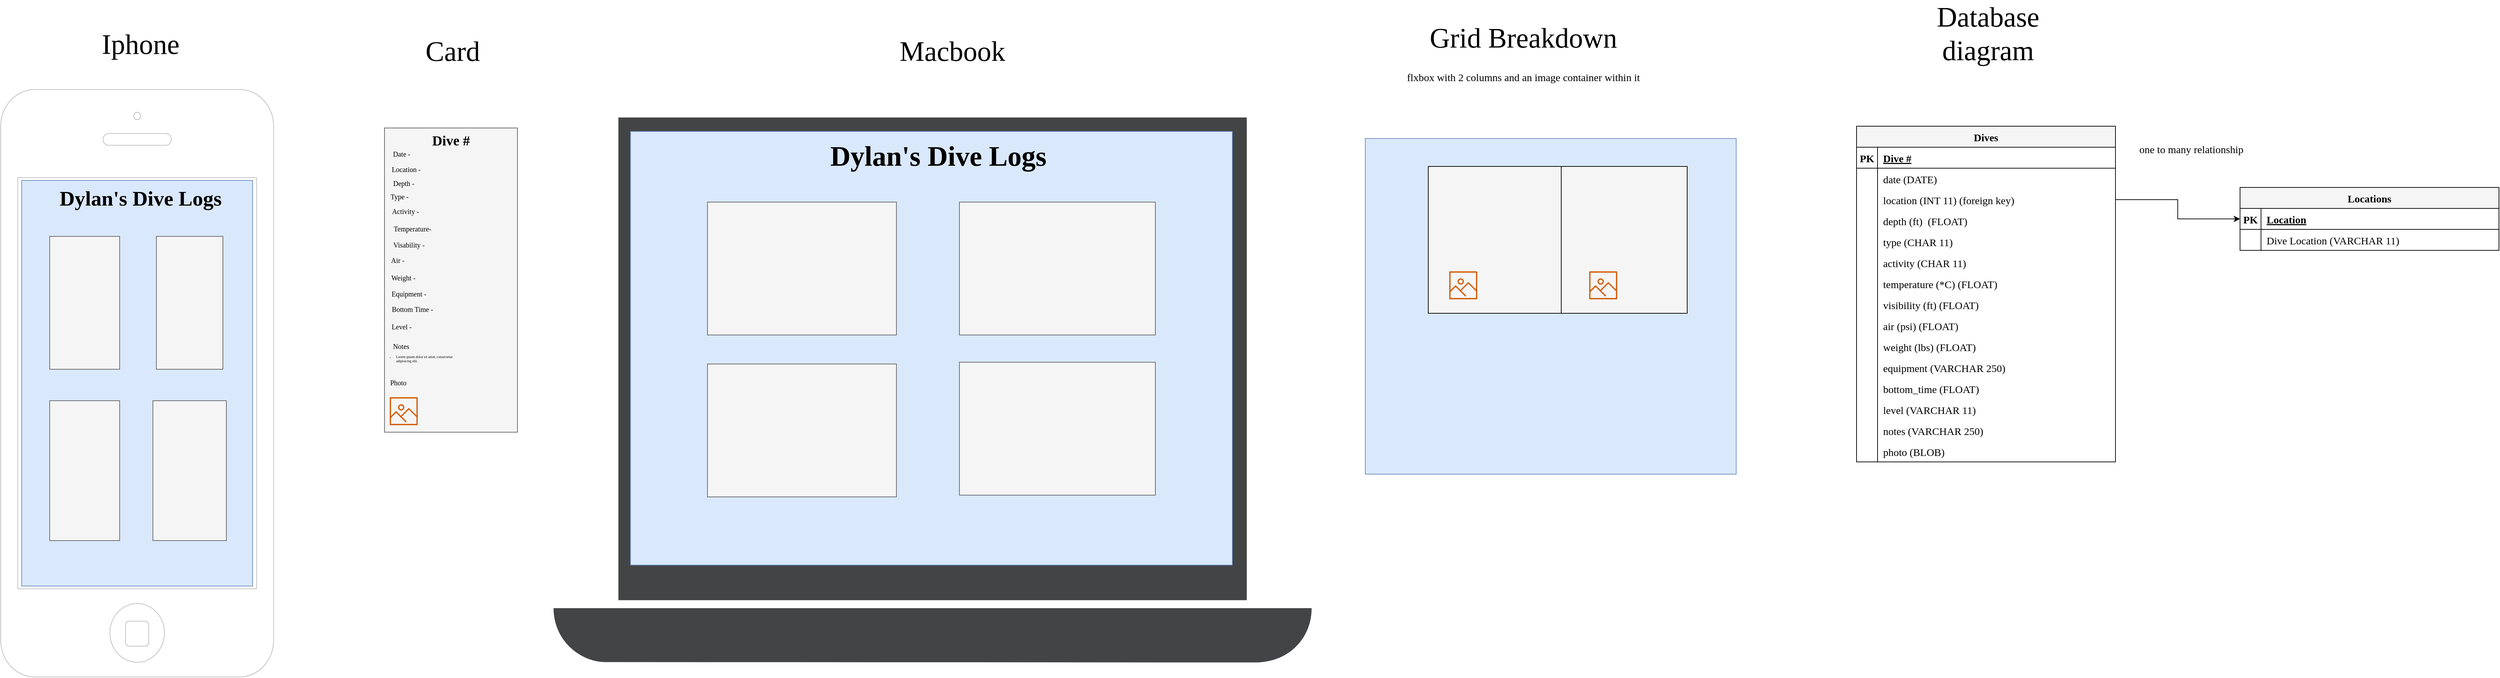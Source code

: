 <mxfile version="20.3.0"><diagram id="_WUznbIjlU8njsH6el0P" name="Page-1"><mxGraphModel dx="3530" dy="2284" grid="1" gridSize="10" guides="1" tooltips="1" connect="1" arrows="1" fold="1" page="1" pageScale="1" pageWidth="827" pageHeight="1169" math="0" shadow="0"><root><mxCell id="0"/><mxCell id="1" parent="0"/><mxCell id="3OTw52f-VQeUyoQrAKDo-1" value="" style="html=1;verticalLabelPosition=bottom;labelBackgroundColor=#ffffff;verticalAlign=top;shadow=0;dashed=0;strokeWidth=1;shape=mxgraph.ios7.misc.iphone;strokeColor=#c0c0c0;" vertex="1" parent="1"><mxGeometry x="40" y="180" width="390" height="840" as="geometry"/></mxCell><mxCell id="3OTw52f-VQeUyoQrAKDo-2" value="" style="rounded=0;whiteSpace=wrap;html=1;fillColor=#dae8fc;strokeColor=#6c8ebf;" vertex="1" parent="1"><mxGeometry x="70" y="310" width="330" height="580" as="geometry"/></mxCell><mxCell id="3OTw52f-VQeUyoQrAKDo-3" value="&lt;b&gt;&lt;font style=&quot;font-size: 30px;&quot; face=&quot;Comic Sans MS&quot;&gt;Dylan's Dive Logs&lt;/font&gt;&lt;/b&gt;" style="text;html=1;strokeColor=none;fillColor=none;align=center;verticalAlign=middle;whiteSpace=wrap;rounded=0;" vertex="1" parent="1"><mxGeometry x="90" y="320" width="300" height="30" as="geometry"/></mxCell><mxCell id="3OTw52f-VQeUyoQrAKDo-4" value="" style="rounded=0;whiteSpace=wrap;html=1;fontSize=50;fillColor=#f5f5f5;fontColor=#333333;strokeColor=#666666;" vertex="1" parent="1"><mxGeometry x="110" y="390" width="100" height="190" as="geometry"/></mxCell><mxCell id="3OTw52f-VQeUyoQrAKDo-5" value="" style="rounded=0;whiteSpace=wrap;html=1;fontSize=50;fillColor=#F5F5F5;fontColor=#333333;strokeColor=#666666;" vertex="1" parent="1"><mxGeometry x="262.5" y="390" width="95" height="190" as="geometry"/></mxCell><mxCell id="3OTw52f-VQeUyoQrAKDo-6" value="" style="rounded=0;whiteSpace=wrap;html=1;fontSize=50;fillColor=#f5f5f5;fontColor=#333333;strokeColor=#666666;" vertex="1" parent="1"><mxGeometry x="257.5" y="625" width="105" height="200" as="geometry"/></mxCell><mxCell id="3OTw52f-VQeUyoQrAKDo-7" value="" style="rounded=0;whiteSpace=wrap;html=1;fontSize=50;fillColor=#f5f5f5;fontColor=#333333;strokeColor=#666666;" vertex="1" parent="1"><mxGeometry x="110" y="625" width="100" height="200" as="geometry"/></mxCell><mxCell id="3OTw52f-VQeUyoQrAKDo-8" value="" style="rounded=0;whiteSpace=wrap;html=1;fontSize=50;fillColor=#f5f5f5;fontColor=#333333;strokeColor=#666666;" vertex="1" parent="1"><mxGeometry x="588.44" y="235" width="190" height="435" as="geometry"/></mxCell><mxCell id="3OTw52f-VQeUyoQrAKDo-9" value="&lt;font style=&quot;font-size: 20px;&quot; face=&quot;Comic Sans MS&quot;&gt;Dive #&lt;/font&gt;" style="text;strokeColor=none;fillColor=none;html=1;fontSize=24;fontStyle=1;verticalAlign=middle;align=center;" vertex="1" parent="1"><mxGeometry x="598.44" y="204" width="170" height="96" as="geometry"/></mxCell><mxCell id="3OTw52f-VQeUyoQrAKDo-25" value="&lt;font style=&quot;font-size: 10px;&quot; face=&quot;Comic Sans MS&quot;&gt;Date -&lt;/font&gt;" style="text;html=1;strokeColor=none;fillColor=none;align=center;verticalAlign=middle;whiteSpace=wrap;rounded=0;fontSize=50;" vertex="1" parent="1"><mxGeometry x="588.44" y="250" width="50" height="15" as="geometry"/></mxCell><mxCell id="3OTw52f-VQeUyoQrAKDo-26" value="&lt;font style=&quot;font-size: 10px;&quot; face=&quot;Comic Sans MS&quot;&gt;Location -&lt;/font&gt;" style="text;html=1;strokeColor=none;fillColor=none;align=center;verticalAlign=middle;whiteSpace=wrap;rounded=0;fontSize=50;" vertex="1" parent="1"><mxGeometry x="590.94" y="270" width="56.5" height="20" as="geometry"/></mxCell><mxCell id="3OTw52f-VQeUyoQrAKDo-27" value="&lt;font style=&quot;font-size: 10px;&quot; face=&quot;Comic Sans MS&quot;&gt;Depth -&lt;/font&gt;" style="text;html=1;strokeColor=none;fillColor=none;align=center;verticalAlign=middle;whiteSpace=wrap;rounded=0;fontSize=50;" vertex="1" parent="1"><mxGeometry x="595.94" y="300" width="40" as="geometry"/></mxCell><mxCell id="3OTw52f-VQeUyoQrAKDo-28" value="&lt;font style=&quot;font-size: 10px;&quot; face=&quot;Comic Sans MS&quot;&gt;Type -&lt;/font&gt;" style="text;html=1;strokeColor=none;fillColor=none;align=center;verticalAlign=middle;whiteSpace=wrap;rounded=0;fontSize=50;" vertex="1" parent="1"><mxGeometry x="590.94" y="311" width="37.5" height="15" as="geometry"/></mxCell><mxCell id="3OTw52f-VQeUyoQrAKDo-29" value="&lt;font style=&quot;font-size: 10px;&quot; face=&quot;Comic Sans MS&quot;&gt;Activity -&lt;/font&gt;" style="text;html=1;strokeColor=none;fillColor=none;align=center;verticalAlign=middle;whiteSpace=wrap;rounded=0;fontSize=50;" vertex="1" parent="1"><mxGeometry x="590.94" y="320" width="55" height="40" as="geometry"/></mxCell><mxCell id="3OTw52f-VQeUyoQrAKDo-31" value="&lt;font style=&quot;font-size: 10px;&quot; face=&quot;Comic Sans MS&quot;&gt;Visability&amp;nbsp;-&lt;/font&gt;" style="text;html=1;strokeColor=none;fillColor=none;align=center;verticalAlign=middle;whiteSpace=wrap;rounded=0;fontSize=50;" vertex="1" parent="1"><mxGeometry x="595.94" y="382.5" width="55" height="10" as="geometry"/></mxCell><mxCell id="3OTw52f-VQeUyoQrAKDo-32" value="&lt;font style=&quot;font-size: 10px;&quot; face=&quot;Comic Sans MS&quot;&gt;Air -&lt;/font&gt;" style="text;html=1;strokeColor=none;fillColor=none;align=center;verticalAlign=middle;whiteSpace=wrap;rounded=0;fontSize=50;" vertex="1" parent="1"><mxGeometry x="590.94" y="390" width="32.5" height="40" as="geometry"/></mxCell><mxCell id="3OTw52f-VQeUyoQrAKDo-33" value="&lt;font style=&quot;font-size: 10px;&quot; face=&quot;Comic Sans MS&quot;&gt;Weight -&lt;/font&gt;" style="text;html=1;strokeColor=none;fillColor=none;align=center;verticalAlign=middle;whiteSpace=wrap;rounded=0;fontSize=50;" vertex="1" parent="1"><mxGeometry x="593.44" y="410" width="45" height="50" as="geometry"/></mxCell><mxCell id="3OTw52f-VQeUyoQrAKDo-34" value="&lt;font style=&quot;font-size: 10px;&quot; face=&quot;Comic Sans MS&quot;&gt;Equipment -&lt;/font&gt;" style="text;html=1;strokeColor=none;fillColor=none;align=center;verticalAlign=middle;whiteSpace=wrap;rounded=0;fontSize=50;" vertex="1" parent="1"><mxGeometry x="590.94" y="440" width="65" height="35" as="geometry"/></mxCell><mxCell id="3OTw52f-VQeUyoQrAKDo-35" value="&lt;font style=&quot;font-size: 10px;&quot; face=&quot;Comic Sans MS&quot;&gt;Bottom Time -&lt;/font&gt;" style="text;html=1;strokeColor=none;fillColor=none;align=center;verticalAlign=middle;whiteSpace=wrap;rounded=0;fontSize=50;" vertex="1" parent="1"><mxGeometry x="587.19" y="460" width="82.5" height="40" as="geometry"/></mxCell><mxCell id="3OTw52f-VQeUyoQrAKDo-36" value="&lt;font style=&quot;font-size: 10px;&quot; face=&quot;Comic Sans MS&quot;&gt;Level -&lt;/font&gt;" style="text;html=1;strokeColor=none;fillColor=none;align=center;verticalAlign=middle;whiteSpace=wrap;rounded=0;fontSize=50;" vertex="1" parent="1"><mxGeometry x="573.07" y="475" width="80" height="60" as="geometry"/></mxCell><mxCell id="3OTw52f-VQeUyoQrAKDo-37" value="&lt;font style=&quot;font-size: 10px;&quot; face=&quot;Comic Sans MS&quot;&gt;Notes&amp;nbsp;&lt;/font&gt;" style="text;html=1;strokeColor=none;fillColor=none;align=center;verticalAlign=middle;whiteSpace=wrap;rounded=0;fontSize=50;" vertex="1" parent="1"><mxGeometry x="578.69" y="530" width="68.75" height="5" as="geometry"/></mxCell><mxCell id="3OTw52f-VQeUyoQrAKDo-38" value="&lt;font style=&quot;font-size: 10px;&quot; face=&quot;Comic Sans MS&quot;&gt;Photo&amp;nbsp;&lt;/font&gt;" style="text;html=1;strokeColor=none;fillColor=none;align=center;verticalAlign=middle;whiteSpace=wrap;rounded=0;fontSize=50;" vertex="1" parent="1"><mxGeometry x="588.44" y="580" width="42.5" height="10" as="geometry"/></mxCell><mxCell id="3OTw52f-VQeUyoQrAKDo-39" value="" style="sketch=0;outlineConnect=0;fontColor=#232F3E;gradientColor=none;fillColor=#D45B07;strokeColor=none;dashed=0;verticalLabelPosition=bottom;verticalAlign=top;align=center;html=1;fontSize=12;fontStyle=0;aspect=fixed;pointerEvents=1;shape=mxgraph.aws4.container_registry_image;fontFamily=Comic Sans MS;" vertex="1" parent="1"><mxGeometry x="595.94" y="620" width="40" height="40" as="geometry"/></mxCell><mxCell id="3OTw52f-VQeUyoQrAKDo-40" value="&lt;p&gt;&lt;/p&gt;&lt;p&gt;&lt;/p&gt;&lt;p&gt;&lt;/p&gt;&lt;span style=&quot;font-size: 5px;&quot;&gt;&lt;ul&gt;&lt;li&gt;Lorem ipsum dolor sit amet, consectetur adipisicing elit.&lt;br&gt;&lt;/li&gt;&lt;/ul&gt;&lt;/span&gt;&lt;p&gt;&lt;/p&gt;&lt;p&gt;&lt;/p&gt;&lt;p&gt;&lt;/p&gt;" style="text;html=1;strokeColor=none;fillColor=none;spacing=5;spacingTop=-20;whiteSpace=wrap;overflow=hidden;rounded=0;fontFamily=Comic Sans MS;fontSize=30;" vertex="1" parent="1"><mxGeometry x="560" y="540" width="136.87" height="40" as="geometry"/></mxCell><mxCell id="3OTw52f-VQeUyoQrAKDo-64" value="" style="sketch=0;pointerEvents=1;shadow=0;dashed=0;html=1;strokeColor=none;fillColor=#434445;aspect=fixed;labelPosition=center;verticalLabelPosition=bottom;verticalAlign=top;align=center;outlineConnect=0;shape=mxgraph.vvd.laptop;fontFamily=Comic Sans MS;fontSize=5;" vertex="1" parent="1"><mxGeometry x="830" y="220" width="1083.33" height="780" as="geometry"/></mxCell><mxCell id="3OTw52f-VQeUyoQrAKDo-65" value="" style="rounded=0;whiteSpace=wrap;html=1;fillColor=#dae8fc;strokeColor=#6c8ebf;" vertex="1" parent="1"><mxGeometry x="940" y="240" width="860" height="620" as="geometry"/></mxCell><mxCell id="3OTw52f-VQeUyoQrAKDo-66" style="edgeStyle=orthogonalEdgeStyle;rounded=0;orthogonalLoop=1;jettySize=auto;html=1;exitX=0.5;exitY=1;exitDx=0;exitDy=0;fontFamily=Comic Sans MS;fontSize=5;" edge="1" parent="1" source="3OTw52f-VQeUyoQrAKDo-3" target="3OTw52f-VQeUyoQrAKDo-3"><mxGeometry relative="1" as="geometry"/></mxCell><mxCell id="3OTw52f-VQeUyoQrAKDo-67" value="&lt;b&gt;&lt;font style=&quot;font-size: 40px;&quot; face=&quot;Comic Sans MS&quot;&gt;Dylan's Dive Logs&lt;/font&gt;&lt;/b&gt;" style="text;html=1;strokeColor=none;fillColor=none;align=center;verticalAlign=middle;whiteSpace=wrap;rounded=0;" vertex="1" parent="1"><mxGeometry x="1170" y="260" width="420" height="30" as="geometry"/></mxCell><mxCell id="3OTw52f-VQeUyoQrAKDo-68" value="" style="rounded=0;whiteSpace=wrap;html=1;fontSize=50;fillColor=#f5f5f5;fontColor=#333333;strokeColor=#666666;" vertex="1" parent="1"><mxGeometry x="1410" y="341" width="280" height="190" as="geometry"/></mxCell><mxCell id="3OTw52f-VQeUyoQrAKDo-69" value="" style="rounded=0;whiteSpace=wrap;html=1;fontSize=50;fillColor=#f5f5f5;fontColor=#333333;strokeColor=#666666;" vertex="1" parent="1"><mxGeometry x="1050" y="572.5" width="270" height="190" as="geometry"/></mxCell><mxCell id="3OTw52f-VQeUyoQrAKDo-70" value="" style="rounded=0;whiteSpace=wrap;html=1;fontSize=50;fillColor=#f5f5f5;fontColor=#333333;strokeColor=#666666;" vertex="1" parent="1"><mxGeometry x="1410" y="570" width="280" height="190" as="geometry"/></mxCell><mxCell id="3OTw52f-VQeUyoQrAKDo-71" value="" style="rounded=0;whiteSpace=wrap;html=1;fontSize=50;fillColor=#f5f5f5;fontColor=#333333;strokeColor=#666666;" vertex="1" parent="1"><mxGeometry x="1050" y="341" width="270" height="190" as="geometry"/></mxCell><mxCell id="3OTw52f-VQeUyoQrAKDo-74" value="&lt;font style=&quot;font-size: 10px;&quot; face=&quot;Comic Sans MS&quot;&gt;Temperature-&lt;/font&gt;" style="text;html=1;strokeColor=none;fillColor=none;align=center;verticalAlign=middle;whiteSpace=wrap;rounded=0;fontSize=50;" vertex="1" parent="1"><mxGeometry x="595.94" y="347.5" width="65" height="35" as="geometry"/></mxCell><mxCell id="3OTw52f-VQeUyoQrAKDo-75" value="Iphone" style="text;html=1;strokeColor=none;fillColor=none;align=center;verticalAlign=middle;whiteSpace=wrap;rounded=0;fontFamily=Comic Sans MS;fontSize=40;" vertex="1" parent="1"><mxGeometry x="210" y="100" width="60" height="30" as="geometry"/></mxCell><mxCell id="3OTw52f-VQeUyoQrAKDo-76" value="Card" style="text;html=1;strokeColor=none;fillColor=none;align=center;verticalAlign=middle;whiteSpace=wrap;rounded=0;fontFamily=Comic Sans MS;fontSize=40;" vertex="1" parent="1"><mxGeometry x="655.94" y="110" width="60" height="30" as="geometry"/></mxCell><mxCell id="3OTw52f-VQeUyoQrAKDo-77" value="Macbook" style="text;html=1;strokeColor=none;fillColor=none;align=center;verticalAlign=middle;whiteSpace=wrap;rounded=0;fontFamily=Comic Sans MS;fontSize=40;" vertex="1" parent="1"><mxGeometry x="1370" y="110" width="60" height="30" as="geometry"/></mxCell><mxCell id="3OTw52f-VQeUyoQrAKDo-82" value="Grid Breakdown &lt;br&gt;&lt;span style=&quot;text-align: left;&quot;&gt;&lt;span style=&quot;font-size: 15px;&quot;&gt;flxbox with 2 columns and an image container within it&lt;/span&gt;&lt;/span&gt;" style="text;html=1;strokeColor=none;fillColor=none;align=center;verticalAlign=middle;whiteSpace=wrap;rounded=0;fontFamily=Comic Sans MS;fontSize=40;" vertex="1" parent="1"><mxGeometry x="2040" y="100" width="352" height="60" as="geometry"/></mxCell><mxCell id="3OTw52f-VQeUyoQrAKDo-83" value="" style="rounded=0;whiteSpace=wrap;html=1;fillColor=#dae8fc;strokeColor=#6c8ebf;" vertex="1" parent="1"><mxGeometry x="1990" y="250" width="530" height="480" as="geometry"/></mxCell><mxCell id="3OTw52f-VQeUyoQrAKDo-86" value="" style="rounded=0;whiteSpace=wrap;html=1;fontFamily=Comic Sans MS;fontSize=40;fillColor=#F5F5F5;align=left;" vertex="1" parent="1"><mxGeometry x="2080" y="290" width="370" height="210" as="geometry"/></mxCell><mxCell id="3OTw52f-VQeUyoQrAKDo-89" value="" style="rounded=0;whiteSpace=wrap;html=1;fontFamily=Comic Sans MS;fontSize=15;fillColor=#F5F5F5;" vertex="1" parent="1"><mxGeometry x="2270" y="290" width="180" height="210" as="geometry"/></mxCell><mxCell id="3OTw52f-VQeUyoQrAKDo-92" value="" style="sketch=0;outlineConnect=0;fontColor=#232F3E;gradientColor=none;fillColor=#D45B07;strokeColor=none;dashed=0;verticalLabelPosition=bottom;verticalAlign=top;align=center;html=1;fontSize=12;fontStyle=0;aspect=fixed;pointerEvents=1;shape=mxgraph.aws4.container_registry_image;fontFamily=Comic Sans MS;" vertex="1" parent="1"><mxGeometry x="2310" y="440" width="40" height="40" as="geometry"/></mxCell><mxCell id="3OTw52f-VQeUyoQrAKDo-93" value="" style="sketch=0;outlineConnect=0;fontColor=#232F3E;gradientColor=none;fillColor=#D45B07;strokeColor=none;dashed=0;verticalLabelPosition=bottom;verticalAlign=top;align=center;html=1;fontSize=12;fontStyle=0;aspect=fixed;pointerEvents=1;shape=mxgraph.aws4.container_registry_image;fontFamily=Comic Sans MS;" vertex="1" parent="1"><mxGeometry x="2110" y="440" width="40" height="40" as="geometry"/></mxCell><mxCell id="3OTw52f-VQeUyoQrAKDo-94" value="Database diagram" style="text;html=1;strokeColor=none;fillColor=none;align=center;verticalAlign=middle;whiteSpace=wrap;rounded=0;fontFamily=Comic Sans MS;fontSize=40;" vertex="1" parent="1"><mxGeometry x="2830" y="80" width="100" height="40" as="geometry"/></mxCell><mxCell id="3OTw52f-VQeUyoQrAKDo-99" value="Dives" style="shape=table;startSize=30;container=1;collapsible=1;childLayout=tableLayout;fixedRows=1;rowLines=0;fontStyle=1;align=center;resizeLast=1;fontFamily=Comic Sans MS;fontSize=15;fillColor=#F5F5F5;" vertex="1" parent="1"><mxGeometry x="2692" y="232.5" width="370" height="480" as="geometry"/></mxCell><mxCell id="3OTw52f-VQeUyoQrAKDo-100" value="" style="shape=tableRow;horizontal=0;startSize=0;swimlaneHead=0;swimlaneBody=0;fillColor=none;collapsible=0;dropTarget=0;points=[[0,0.5],[1,0.5]];portConstraint=eastwest;top=0;left=0;right=0;bottom=1;fontFamily=Comic Sans MS;fontSize=15;" vertex="1" parent="3OTw52f-VQeUyoQrAKDo-99"><mxGeometry y="30" width="370" height="30" as="geometry"/></mxCell><mxCell id="3OTw52f-VQeUyoQrAKDo-101" value="PK" style="shape=partialRectangle;connectable=0;fillColor=none;top=0;left=0;bottom=0;right=0;fontStyle=1;overflow=hidden;fontFamily=Comic Sans MS;fontSize=15;" vertex="1" parent="3OTw52f-VQeUyoQrAKDo-100"><mxGeometry width="30" height="30" as="geometry"><mxRectangle width="30" height="30" as="alternateBounds"/></mxGeometry></mxCell><mxCell id="3OTw52f-VQeUyoQrAKDo-102" value="Dive #" style="shape=partialRectangle;connectable=0;fillColor=none;top=0;left=0;bottom=0;right=0;align=left;spacingLeft=6;fontStyle=5;overflow=hidden;fontFamily=Comic Sans MS;fontSize=15;" vertex="1" parent="3OTw52f-VQeUyoQrAKDo-100"><mxGeometry x="30" width="340" height="30" as="geometry"><mxRectangle width="340" height="30" as="alternateBounds"/></mxGeometry></mxCell><mxCell id="3OTw52f-VQeUyoQrAKDo-106" value="" style="shape=tableRow;horizontal=0;startSize=0;swimlaneHead=0;swimlaneBody=0;fillColor=none;collapsible=0;dropTarget=0;points=[[0,0.5],[1,0.5]];portConstraint=eastwest;top=0;left=0;right=0;bottom=0;fontFamily=Comic Sans MS;fontSize=15;" vertex="1" parent="3OTw52f-VQeUyoQrAKDo-99"><mxGeometry y="60" width="370" height="30" as="geometry"/></mxCell><mxCell id="3OTw52f-VQeUyoQrAKDo-107" value="" style="shape=partialRectangle;connectable=0;fillColor=none;top=0;left=0;bottom=0;right=0;editable=1;overflow=hidden;fontFamily=Comic Sans MS;fontSize=15;" vertex="1" parent="3OTw52f-VQeUyoQrAKDo-106"><mxGeometry width="30" height="30" as="geometry"><mxRectangle width="30" height="30" as="alternateBounds"/></mxGeometry></mxCell><mxCell id="3OTw52f-VQeUyoQrAKDo-108" value="date (DATE)" style="shape=partialRectangle;connectable=0;fillColor=none;top=0;left=0;bottom=0;right=0;align=left;spacingLeft=6;overflow=hidden;fontFamily=Comic Sans MS;fontSize=15;" vertex="1" parent="3OTw52f-VQeUyoQrAKDo-106"><mxGeometry x="30" width="340" height="30" as="geometry"><mxRectangle width="340" height="30" as="alternateBounds"/></mxGeometry></mxCell><mxCell id="3OTw52f-VQeUyoQrAKDo-109" value="" style="shape=tableRow;horizontal=0;startSize=0;swimlaneHead=0;swimlaneBody=0;fillColor=none;collapsible=0;dropTarget=0;points=[[0,0.5],[1,0.5]];portConstraint=eastwest;top=0;left=0;right=0;bottom=0;fontFamily=Comic Sans MS;fontSize=15;" vertex="1" parent="3OTw52f-VQeUyoQrAKDo-99"><mxGeometry y="90" width="370" height="30" as="geometry"/></mxCell><mxCell id="3OTw52f-VQeUyoQrAKDo-110" value="" style="shape=partialRectangle;connectable=0;fillColor=none;top=0;left=0;bottom=0;right=0;editable=1;overflow=hidden;fontFamily=Comic Sans MS;fontSize=15;" vertex="1" parent="3OTw52f-VQeUyoQrAKDo-109"><mxGeometry width="30" height="30" as="geometry"><mxRectangle width="30" height="30" as="alternateBounds"/></mxGeometry></mxCell><mxCell id="3OTw52f-VQeUyoQrAKDo-111" value="location (INT 11) (foreign key)" style="shape=partialRectangle;connectable=0;fillColor=none;top=0;left=0;bottom=0;right=0;align=left;spacingLeft=6;overflow=hidden;fontFamily=Comic Sans MS;fontSize=15;" vertex="1" parent="3OTw52f-VQeUyoQrAKDo-109"><mxGeometry x="30" width="340" height="30" as="geometry"><mxRectangle width="340" height="30" as="alternateBounds"/></mxGeometry></mxCell><mxCell id="3OTw52f-VQeUyoQrAKDo-112" value="" style="shape=tableRow;horizontal=0;startSize=0;swimlaneHead=0;swimlaneBody=0;fillColor=none;collapsible=0;dropTarget=0;points=[[0,0.5],[1,0.5]];portConstraint=eastwest;top=0;left=0;right=0;bottom=0;fontFamily=Comic Sans MS;fontSize=15;" vertex="1" parent="3OTw52f-VQeUyoQrAKDo-99"><mxGeometry y="120" width="370" height="30" as="geometry"/></mxCell><mxCell id="3OTw52f-VQeUyoQrAKDo-113" value="" style="shape=partialRectangle;connectable=0;fillColor=none;top=0;left=0;bottom=0;right=0;editable=1;overflow=hidden;fontFamily=Comic Sans MS;fontSize=15;" vertex="1" parent="3OTw52f-VQeUyoQrAKDo-112"><mxGeometry width="30" height="30" as="geometry"><mxRectangle width="30" height="30" as="alternateBounds"/></mxGeometry></mxCell><mxCell id="3OTw52f-VQeUyoQrAKDo-114" value="depth (ft)  (FLOAT)" style="shape=partialRectangle;connectable=0;fillColor=none;top=0;left=0;bottom=0;right=0;align=left;spacingLeft=6;overflow=hidden;fontFamily=Comic Sans MS;fontSize=15;" vertex="1" parent="3OTw52f-VQeUyoQrAKDo-112"><mxGeometry x="30" width="340" height="30" as="geometry"><mxRectangle width="340" height="30" as="alternateBounds"/></mxGeometry></mxCell><mxCell id="3OTw52f-VQeUyoQrAKDo-115" value="" style="shape=tableRow;horizontal=0;startSize=0;swimlaneHead=0;swimlaneBody=0;fillColor=none;collapsible=0;dropTarget=0;points=[[0,0.5],[1,0.5]];portConstraint=eastwest;top=0;left=0;right=0;bottom=0;fontFamily=Comic Sans MS;fontSize=15;" vertex="1" parent="3OTw52f-VQeUyoQrAKDo-99"><mxGeometry y="150" width="370" height="30" as="geometry"/></mxCell><mxCell id="3OTw52f-VQeUyoQrAKDo-116" value="" style="shape=partialRectangle;connectable=0;fillColor=none;top=0;left=0;bottom=0;right=0;editable=1;overflow=hidden;fontFamily=Comic Sans MS;fontSize=15;" vertex="1" parent="3OTw52f-VQeUyoQrAKDo-115"><mxGeometry width="30" height="30" as="geometry"><mxRectangle width="30" height="30" as="alternateBounds"/></mxGeometry></mxCell><mxCell id="3OTw52f-VQeUyoQrAKDo-117" value="type (CHAR 11)" style="shape=partialRectangle;connectable=0;fillColor=none;top=0;left=0;bottom=0;right=0;align=left;spacingLeft=6;overflow=hidden;fontFamily=Comic Sans MS;fontSize=15;" vertex="1" parent="3OTw52f-VQeUyoQrAKDo-115"><mxGeometry x="30" width="340" height="30" as="geometry"><mxRectangle width="340" height="30" as="alternateBounds"/></mxGeometry></mxCell><mxCell id="3OTw52f-VQeUyoQrAKDo-118" value="" style="shape=tableRow;horizontal=0;startSize=0;swimlaneHead=0;swimlaneBody=0;fillColor=none;collapsible=0;dropTarget=0;points=[[0,0.5],[1,0.5]];portConstraint=eastwest;top=0;left=0;right=0;bottom=0;fontFamily=Comic Sans MS;fontSize=15;" vertex="1" parent="3OTw52f-VQeUyoQrAKDo-99"><mxGeometry y="180" width="370" height="30" as="geometry"/></mxCell><mxCell id="3OTw52f-VQeUyoQrAKDo-119" value="" style="shape=partialRectangle;connectable=0;fillColor=none;top=0;left=0;bottom=0;right=0;editable=1;overflow=hidden;fontFamily=Comic Sans MS;fontSize=15;" vertex="1" parent="3OTw52f-VQeUyoQrAKDo-118"><mxGeometry width="30" height="30" as="geometry"><mxRectangle width="30" height="30" as="alternateBounds"/></mxGeometry></mxCell><mxCell id="3OTw52f-VQeUyoQrAKDo-120" value="activity (CHAR 11)" style="shape=partialRectangle;connectable=0;fillColor=none;top=0;left=0;bottom=0;right=0;align=left;spacingLeft=6;overflow=hidden;fontFamily=Comic Sans MS;fontSize=15;" vertex="1" parent="3OTw52f-VQeUyoQrAKDo-118"><mxGeometry x="30" width="340" height="30" as="geometry"><mxRectangle width="340" height="30" as="alternateBounds"/></mxGeometry></mxCell><mxCell id="3OTw52f-VQeUyoQrAKDo-121" value="" style="shape=tableRow;horizontal=0;startSize=0;swimlaneHead=0;swimlaneBody=0;fillColor=none;collapsible=0;dropTarget=0;points=[[0,0.5],[1,0.5]];portConstraint=eastwest;top=0;left=0;right=0;bottom=0;fontFamily=Comic Sans MS;fontSize=15;" vertex="1" parent="3OTw52f-VQeUyoQrAKDo-99"><mxGeometry y="210" width="370" height="30" as="geometry"/></mxCell><mxCell id="3OTw52f-VQeUyoQrAKDo-122" value="" style="shape=partialRectangle;connectable=0;fillColor=none;top=0;left=0;bottom=0;right=0;editable=1;overflow=hidden;fontFamily=Comic Sans MS;fontSize=15;" vertex="1" parent="3OTw52f-VQeUyoQrAKDo-121"><mxGeometry width="30" height="30" as="geometry"><mxRectangle width="30" height="30" as="alternateBounds"/></mxGeometry></mxCell><mxCell id="3OTw52f-VQeUyoQrAKDo-123" value="temperature (*C) (FLOAT)   " style="shape=partialRectangle;connectable=0;fillColor=none;top=0;left=0;bottom=0;right=0;align=left;spacingLeft=6;overflow=hidden;fontFamily=Comic Sans MS;fontSize=15;" vertex="1" parent="3OTw52f-VQeUyoQrAKDo-121"><mxGeometry x="30" width="340" height="30" as="geometry"><mxRectangle width="340" height="30" as="alternateBounds"/></mxGeometry></mxCell><mxCell id="3OTw52f-VQeUyoQrAKDo-124" value="" style="shape=tableRow;horizontal=0;startSize=0;swimlaneHead=0;swimlaneBody=0;fillColor=none;collapsible=0;dropTarget=0;points=[[0,0.5],[1,0.5]];portConstraint=eastwest;top=0;left=0;right=0;bottom=0;fontFamily=Comic Sans MS;fontSize=15;" vertex="1" parent="3OTw52f-VQeUyoQrAKDo-99"><mxGeometry y="240" width="370" height="30" as="geometry"/></mxCell><mxCell id="3OTw52f-VQeUyoQrAKDo-125" value="" style="shape=partialRectangle;connectable=0;fillColor=none;top=0;left=0;bottom=0;right=0;editable=1;overflow=hidden;fontFamily=Comic Sans MS;fontSize=15;" vertex="1" parent="3OTw52f-VQeUyoQrAKDo-124"><mxGeometry width="30" height="30" as="geometry"><mxRectangle width="30" height="30" as="alternateBounds"/></mxGeometry></mxCell><mxCell id="3OTw52f-VQeUyoQrAKDo-126" value="visibility (ft) (FLOAT)" style="shape=partialRectangle;connectable=0;fillColor=none;top=0;left=0;bottom=0;right=0;align=left;spacingLeft=6;overflow=hidden;fontFamily=Comic Sans MS;fontSize=15;" vertex="1" parent="3OTw52f-VQeUyoQrAKDo-124"><mxGeometry x="30" width="340" height="30" as="geometry"><mxRectangle width="340" height="30" as="alternateBounds"/></mxGeometry></mxCell><mxCell id="3OTw52f-VQeUyoQrAKDo-127" value="" style="shape=tableRow;horizontal=0;startSize=0;swimlaneHead=0;swimlaneBody=0;fillColor=none;collapsible=0;dropTarget=0;points=[[0,0.5],[1,0.5]];portConstraint=eastwest;top=0;left=0;right=0;bottom=0;fontFamily=Comic Sans MS;fontSize=15;" vertex="1" parent="3OTw52f-VQeUyoQrAKDo-99"><mxGeometry y="270" width="370" height="30" as="geometry"/></mxCell><mxCell id="3OTw52f-VQeUyoQrAKDo-128" value="" style="shape=partialRectangle;connectable=0;fillColor=none;top=0;left=0;bottom=0;right=0;editable=1;overflow=hidden;fontFamily=Comic Sans MS;fontSize=15;" vertex="1" parent="3OTw52f-VQeUyoQrAKDo-127"><mxGeometry width="30" height="30" as="geometry"><mxRectangle width="30" height="30" as="alternateBounds"/></mxGeometry></mxCell><mxCell id="3OTw52f-VQeUyoQrAKDo-129" value="air (psi) (FLOAT)" style="shape=partialRectangle;connectable=0;fillColor=none;top=0;left=0;bottom=0;right=0;align=left;spacingLeft=6;overflow=hidden;fontFamily=Comic Sans MS;fontSize=15;" vertex="1" parent="3OTw52f-VQeUyoQrAKDo-127"><mxGeometry x="30" width="340" height="30" as="geometry"><mxRectangle width="340" height="30" as="alternateBounds"/></mxGeometry></mxCell><mxCell id="3OTw52f-VQeUyoQrAKDo-130" value="" style="shape=tableRow;horizontal=0;startSize=0;swimlaneHead=0;swimlaneBody=0;fillColor=none;collapsible=0;dropTarget=0;points=[[0,0.5],[1,0.5]];portConstraint=eastwest;top=0;left=0;right=0;bottom=0;fontFamily=Comic Sans MS;fontSize=15;" vertex="1" parent="3OTw52f-VQeUyoQrAKDo-99"><mxGeometry y="300" width="370" height="30" as="geometry"/></mxCell><mxCell id="3OTw52f-VQeUyoQrAKDo-131" value="" style="shape=partialRectangle;connectable=0;fillColor=none;top=0;left=0;bottom=0;right=0;editable=1;overflow=hidden;fontFamily=Comic Sans MS;fontSize=15;" vertex="1" parent="3OTw52f-VQeUyoQrAKDo-130"><mxGeometry width="30" height="30" as="geometry"><mxRectangle width="30" height="30" as="alternateBounds"/></mxGeometry></mxCell><mxCell id="3OTw52f-VQeUyoQrAKDo-132" value="weight (lbs) (FLOAT)" style="shape=partialRectangle;connectable=0;fillColor=none;top=0;left=0;bottom=0;right=0;align=left;spacingLeft=6;overflow=hidden;fontFamily=Comic Sans MS;fontSize=15;" vertex="1" parent="3OTw52f-VQeUyoQrAKDo-130"><mxGeometry x="30" width="340" height="30" as="geometry"><mxRectangle width="340" height="30" as="alternateBounds"/></mxGeometry></mxCell><mxCell id="3OTw52f-VQeUyoQrAKDo-133" value="" style="shape=tableRow;horizontal=0;startSize=0;swimlaneHead=0;swimlaneBody=0;fillColor=none;collapsible=0;dropTarget=0;points=[[0,0.5],[1,0.5]];portConstraint=eastwest;top=0;left=0;right=0;bottom=0;fontFamily=Comic Sans MS;fontSize=15;" vertex="1" parent="3OTw52f-VQeUyoQrAKDo-99"><mxGeometry y="330" width="370" height="30" as="geometry"/></mxCell><mxCell id="3OTw52f-VQeUyoQrAKDo-134" value="" style="shape=partialRectangle;connectable=0;fillColor=none;top=0;left=0;bottom=0;right=0;editable=1;overflow=hidden;fontFamily=Comic Sans MS;fontSize=15;" vertex="1" parent="3OTw52f-VQeUyoQrAKDo-133"><mxGeometry width="30" height="30" as="geometry"><mxRectangle width="30" height="30" as="alternateBounds"/></mxGeometry></mxCell><mxCell id="3OTw52f-VQeUyoQrAKDo-135" value="equipment (VARCHAR 250)" style="shape=partialRectangle;connectable=0;fillColor=none;top=0;left=0;bottom=0;right=0;align=left;spacingLeft=6;overflow=hidden;fontFamily=Comic Sans MS;fontSize=15;" vertex="1" parent="3OTw52f-VQeUyoQrAKDo-133"><mxGeometry x="30" width="340" height="30" as="geometry"><mxRectangle width="340" height="30" as="alternateBounds"/></mxGeometry></mxCell><mxCell id="3OTw52f-VQeUyoQrAKDo-136" value="" style="shape=tableRow;horizontal=0;startSize=0;swimlaneHead=0;swimlaneBody=0;fillColor=none;collapsible=0;dropTarget=0;points=[[0,0.5],[1,0.5]];portConstraint=eastwest;top=0;left=0;right=0;bottom=0;fontFamily=Comic Sans MS;fontSize=15;" vertex="1" parent="3OTw52f-VQeUyoQrAKDo-99"><mxGeometry y="360" width="370" height="30" as="geometry"/></mxCell><mxCell id="3OTw52f-VQeUyoQrAKDo-137" value="" style="shape=partialRectangle;connectable=0;fillColor=none;top=0;left=0;bottom=0;right=0;editable=1;overflow=hidden;fontFamily=Comic Sans MS;fontSize=15;" vertex="1" parent="3OTw52f-VQeUyoQrAKDo-136"><mxGeometry width="30" height="30" as="geometry"><mxRectangle width="30" height="30" as="alternateBounds"/></mxGeometry></mxCell><mxCell id="3OTw52f-VQeUyoQrAKDo-138" value="bottom_time (FLOAT)" style="shape=partialRectangle;connectable=0;fillColor=none;top=0;left=0;bottom=0;right=0;align=left;spacingLeft=6;overflow=hidden;fontFamily=Comic Sans MS;fontSize=15;" vertex="1" parent="3OTw52f-VQeUyoQrAKDo-136"><mxGeometry x="30" width="340" height="30" as="geometry"><mxRectangle width="340" height="30" as="alternateBounds"/></mxGeometry></mxCell><mxCell id="3OTw52f-VQeUyoQrAKDo-139" value="" style="shape=tableRow;horizontal=0;startSize=0;swimlaneHead=0;swimlaneBody=0;fillColor=none;collapsible=0;dropTarget=0;points=[[0,0.5],[1,0.5]];portConstraint=eastwest;top=0;left=0;right=0;bottom=0;fontFamily=Comic Sans MS;fontSize=15;" vertex="1" parent="3OTw52f-VQeUyoQrAKDo-99"><mxGeometry y="390" width="370" height="30" as="geometry"/></mxCell><mxCell id="3OTw52f-VQeUyoQrAKDo-140" value="" style="shape=partialRectangle;connectable=0;fillColor=none;top=0;left=0;bottom=0;right=0;editable=1;overflow=hidden;fontFamily=Comic Sans MS;fontSize=15;" vertex="1" parent="3OTw52f-VQeUyoQrAKDo-139"><mxGeometry width="30" height="30" as="geometry"><mxRectangle width="30" height="30" as="alternateBounds"/></mxGeometry></mxCell><mxCell id="3OTw52f-VQeUyoQrAKDo-141" value="level (VARCHAR 11)" style="shape=partialRectangle;connectable=0;fillColor=none;top=0;left=0;bottom=0;right=0;align=left;spacingLeft=6;overflow=hidden;fontFamily=Comic Sans MS;fontSize=15;" vertex="1" parent="3OTw52f-VQeUyoQrAKDo-139"><mxGeometry x="30" width="340" height="30" as="geometry"><mxRectangle width="340" height="30" as="alternateBounds"/></mxGeometry></mxCell><mxCell id="3OTw52f-VQeUyoQrAKDo-142" value="" style="shape=tableRow;horizontal=0;startSize=0;swimlaneHead=0;swimlaneBody=0;fillColor=none;collapsible=0;dropTarget=0;points=[[0,0.5],[1,0.5]];portConstraint=eastwest;top=0;left=0;right=0;bottom=0;fontFamily=Comic Sans MS;fontSize=15;" vertex="1" parent="3OTw52f-VQeUyoQrAKDo-99"><mxGeometry y="420" width="370" height="30" as="geometry"/></mxCell><mxCell id="3OTw52f-VQeUyoQrAKDo-143" value="" style="shape=partialRectangle;connectable=0;fillColor=none;top=0;left=0;bottom=0;right=0;editable=1;overflow=hidden;fontFamily=Comic Sans MS;fontSize=15;" vertex="1" parent="3OTw52f-VQeUyoQrAKDo-142"><mxGeometry width="30" height="30" as="geometry"><mxRectangle width="30" height="30" as="alternateBounds"/></mxGeometry></mxCell><mxCell id="3OTw52f-VQeUyoQrAKDo-144" value="notes (VARCHAR 250)" style="shape=partialRectangle;connectable=0;fillColor=none;top=0;left=0;bottom=0;right=0;align=left;spacingLeft=6;overflow=hidden;fontFamily=Comic Sans MS;fontSize=15;" vertex="1" parent="3OTw52f-VQeUyoQrAKDo-142"><mxGeometry x="30" width="340" height="30" as="geometry"><mxRectangle width="340" height="30" as="alternateBounds"/></mxGeometry></mxCell><mxCell id="3OTw52f-VQeUyoQrAKDo-145" value="" style="shape=tableRow;horizontal=0;startSize=0;swimlaneHead=0;swimlaneBody=0;fillColor=none;collapsible=0;dropTarget=0;points=[[0,0.5],[1,0.5]];portConstraint=eastwest;top=0;left=0;right=0;bottom=0;fontFamily=Comic Sans MS;fontSize=15;" vertex="1" parent="3OTw52f-VQeUyoQrAKDo-99"><mxGeometry y="450" width="370" height="30" as="geometry"/></mxCell><mxCell id="3OTw52f-VQeUyoQrAKDo-146" value="" style="shape=partialRectangle;connectable=0;fillColor=none;top=0;left=0;bottom=0;right=0;editable=1;overflow=hidden;fontFamily=Comic Sans MS;fontSize=15;" vertex="1" parent="3OTw52f-VQeUyoQrAKDo-145"><mxGeometry width="30" height="30" as="geometry"><mxRectangle width="30" height="30" as="alternateBounds"/></mxGeometry></mxCell><mxCell id="3OTw52f-VQeUyoQrAKDo-147" value="photo (BLOB)" style="shape=partialRectangle;connectable=0;fillColor=none;top=0;left=0;bottom=0;right=0;align=left;spacingLeft=6;overflow=hidden;fontFamily=Comic Sans MS;fontSize=15;" vertex="1" parent="3OTw52f-VQeUyoQrAKDo-145"><mxGeometry x="30" width="340" height="30" as="geometry"><mxRectangle width="340" height="30" as="alternateBounds"/></mxGeometry></mxCell><mxCell id="3OTw52f-VQeUyoQrAKDo-148" value="Locations" style="shape=table;startSize=30;container=1;collapsible=1;childLayout=tableLayout;fixedRows=1;rowLines=0;fontStyle=1;align=center;resizeLast=1;fontFamily=Comic Sans MS;fontSize=15;fillColor=#F5F5F5;" vertex="1" parent="1"><mxGeometry x="3240" y="320" width="370" height="90" as="geometry"/></mxCell><mxCell id="3OTw52f-VQeUyoQrAKDo-149" value="" style="shape=tableRow;horizontal=0;startSize=0;swimlaneHead=0;swimlaneBody=0;fillColor=none;collapsible=0;dropTarget=0;points=[[0,0.5],[1,0.5]];portConstraint=eastwest;top=0;left=0;right=0;bottom=1;fontFamily=Comic Sans MS;fontSize=15;" vertex="1" parent="3OTw52f-VQeUyoQrAKDo-148"><mxGeometry y="30" width="370" height="30" as="geometry"/></mxCell><mxCell id="3OTw52f-VQeUyoQrAKDo-150" value="PK" style="shape=partialRectangle;connectable=0;fillColor=none;top=0;left=0;bottom=0;right=0;fontStyle=1;overflow=hidden;fontFamily=Comic Sans MS;fontSize=15;" vertex="1" parent="3OTw52f-VQeUyoQrAKDo-149"><mxGeometry width="30" height="30" as="geometry"><mxRectangle width="30" height="30" as="alternateBounds"/></mxGeometry></mxCell><mxCell id="3OTw52f-VQeUyoQrAKDo-151" value="Location" style="shape=partialRectangle;connectable=0;fillColor=none;top=0;left=0;bottom=0;right=0;align=left;spacingLeft=6;fontStyle=5;overflow=hidden;fontFamily=Comic Sans MS;fontSize=15;" vertex="1" parent="3OTw52f-VQeUyoQrAKDo-149"><mxGeometry x="30" width="340" height="30" as="geometry"><mxRectangle width="340" height="30" as="alternateBounds"/></mxGeometry></mxCell><mxCell id="3OTw52f-VQeUyoQrAKDo-185" value="" style="shape=tableRow;horizontal=0;startSize=0;swimlaneHead=0;swimlaneBody=0;fillColor=none;collapsible=0;dropTarget=0;points=[[0,0.5],[1,0.5]];portConstraint=eastwest;top=0;left=0;right=0;bottom=0;fontFamily=Comic Sans MS;fontSize=15;" vertex="1" parent="3OTw52f-VQeUyoQrAKDo-148"><mxGeometry y="60" width="370" height="30" as="geometry"/></mxCell><mxCell id="3OTw52f-VQeUyoQrAKDo-186" value="" style="shape=partialRectangle;connectable=0;fillColor=none;top=0;left=0;bottom=0;right=0;editable=1;overflow=hidden;fontFamily=Comic Sans MS;fontSize=15;" vertex="1" parent="3OTw52f-VQeUyoQrAKDo-185"><mxGeometry width="30" height="30" as="geometry"><mxRectangle width="30" height="30" as="alternateBounds"/></mxGeometry></mxCell><mxCell id="3OTw52f-VQeUyoQrAKDo-187" value="Dive Location (VARCHAR 11)" style="shape=partialRectangle;connectable=0;fillColor=none;top=0;left=0;bottom=0;right=0;align=left;spacingLeft=6;overflow=hidden;fontFamily=Comic Sans MS;fontSize=15;" vertex="1" parent="3OTw52f-VQeUyoQrAKDo-185"><mxGeometry x="30" width="340" height="30" as="geometry"><mxRectangle width="340" height="30" as="alternateBounds"/></mxGeometry></mxCell><mxCell id="3OTw52f-VQeUyoQrAKDo-194" style="edgeStyle=orthogonalEdgeStyle;rounded=0;orthogonalLoop=1;jettySize=auto;html=1;entryX=0;entryY=0.5;entryDx=0;entryDy=0;fontFamily=Comic Sans MS;fontSize=15;" edge="1" parent="1" source="3OTw52f-VQeUyoQrAKDo-109" target="3OTw52f-VQeUyoQrAKDo-149"><mxGeometry relative="1" as="geometry"/></mxCell><mxCell id="3OTw52f-VQeUyoQrAKDo-196" value="one to many relationship" style="text;html=1;align=center;verticalAlign=middle;resizable=0;points=[];autosize=1;strokeColor=none;fillColor=none;fontSize=15;fontFamily=Comic Sans MS;" vertex="1" parent="1"><mxGeometry x="3070" y="250" width="200" height="30" as="geometry"/></mxCell></root></mxGraphModel></diagram></mxfile>